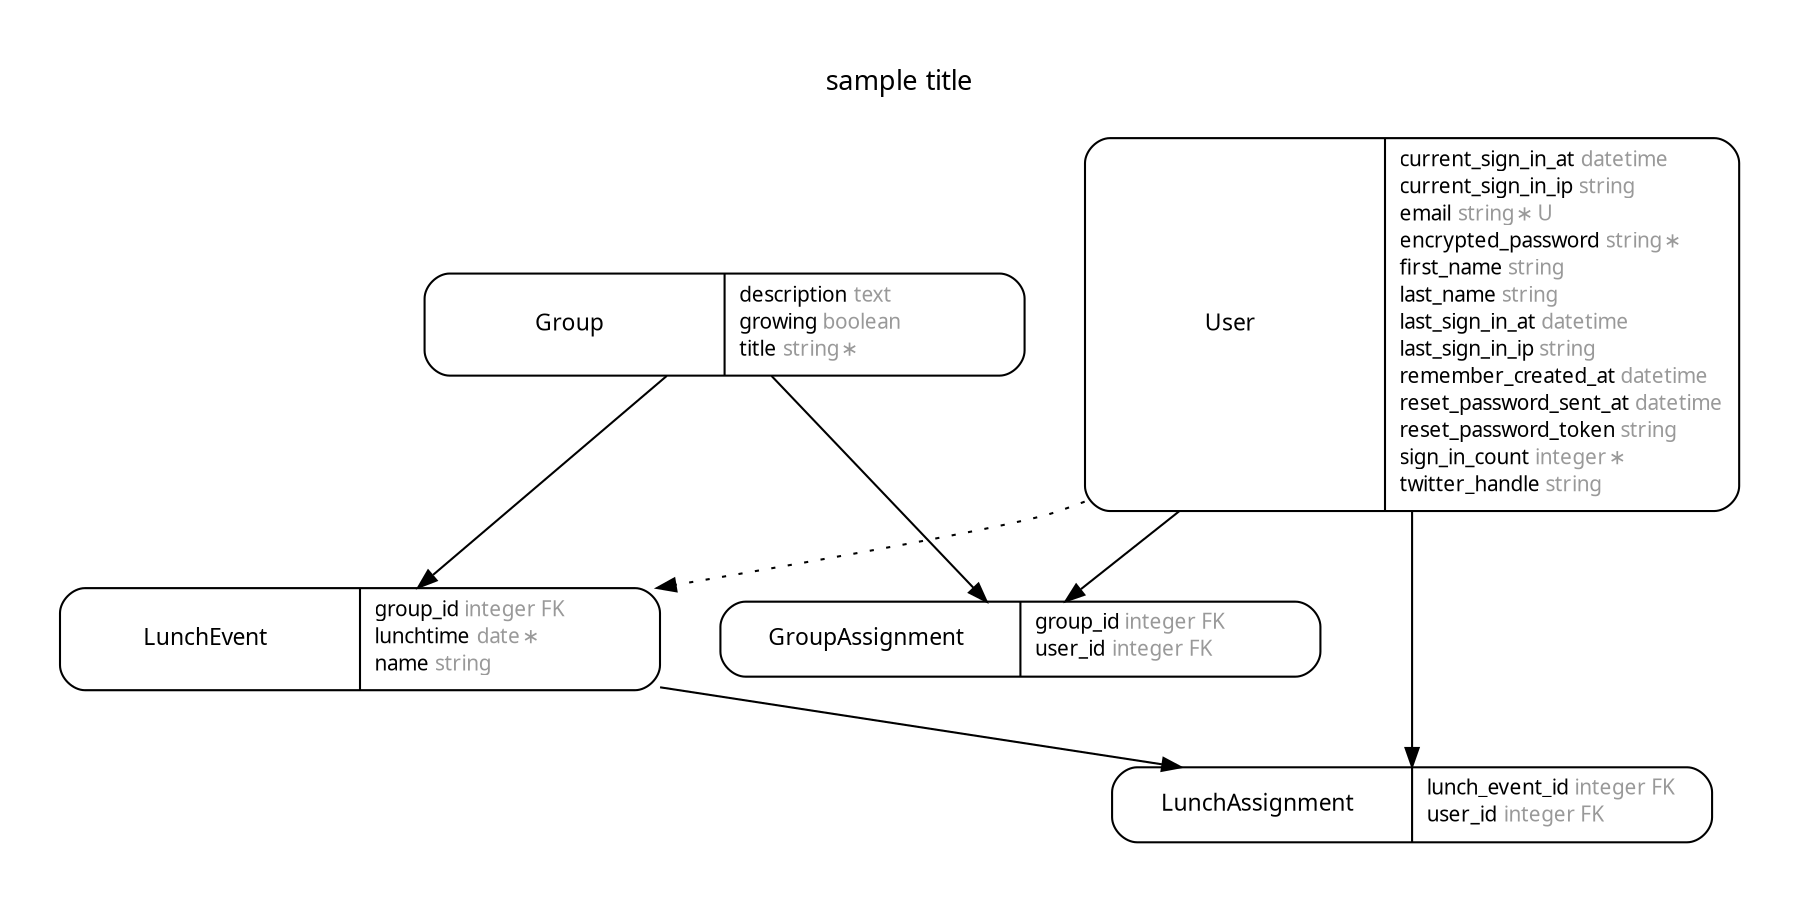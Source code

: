 digraph LunchTDD2 {
rankdir = "LR";
ranksep = "0.5";
nodesep = "0.4";
pad = "0.4,0.4";
margin = "0,0";
concentrate = "true";
labelloc = "t";
fontsize = "13";
fontname = "Arial BoldMT";
node[ shape  =  "Mrecord" , fontsize  =  "10" , fontname  =  "ArialMT" , margin  =  "0.07,0.05" , penwidth  =  "1.0"];
edge[ fontname  =  "ArialMT" , fontsize  =  "7" , dir  =  "both" , arrowsize  =  "0.9" , penwidth  =  "1.0" , labelangle  =  "32" , labeldistance  =  "1.8"];
rankdir = "TB";
label = "sample title\n\n";
m_Group [label = <<table border="0" align="center" cellspacing="0.5" cellpadding="0" width="134">
  <tr><td align="center" valign="bottom" width="130"><font face="Arial BoldMT" point-size="11">Group</font></td></tr>
</table>
|
<table border="0" align="left" cellspacing="2" cellpadding="0" width="134">
  <tr><td align="left" width="130" port="description">description <font face="Arial ItalicMT" color="grey60">text</font></td></tr>
  <tr><td align="left" width="130" port="growing">growing <font face="Arial ItalicMT" color="grey60">boolean</font></td></tr>
  <tr><td align="left" width="130" port="title">title <font face="Arial ItalicMT" color="grey60">string ∗</font></td></tr>
</table>
>];
m_GroupAssignment [label = <<table border="0" align="center" cellspacing="0.5" cellpadding="0" width="134">
  <tr><td align="center" valign="bottom" width="130"><font face="Arial BoldMT" point-size="11">GroupAssignment</font></td></tr>
</table>
|
<table border="0" align="left" cellspacing="2" cellpadding="0" width="134">
  <tr><td align="left" width="130" port="group_id">group_id <font face="Arial ItalicMT" color="grey60">integer FK</font></td></tr>
  <tr><td align="left" width="130" port="user_id">user_id <font face="Arial ItalicMT" color="grey60">integer FK</font></td></tr>
</table>
>];
m_LunchAssignment [label = <<table border="0" align="center" cellspacing="0.5" cellpadding="0" width="134">
  <tr><td align="center" valign="bottom" width="130"><font face="Arial BoldMT" point-size="11">LunchAssignment</font></td></tr>
</table>
|
<table border="0" align="left" cellspacing="2" cellpadding="0" width="134">
  <tr><td align="left" width="130" port="lunch_event_id">lunch_event_id <font face="Arial ItalicMT" color="grey60">integer FK</font></td></tr>
  <tr><td align="left" width="130" port="user_id">user_id <font face="Arial ItalicMT" color="grey60">integer FK</font></td></tr>
</table>
>];
m_LunchEvent [label = <<table border="0" align="center" cellspacing="0.5" cellpadding="0" width="134">
  <tr><td align="center" valign="bottom" width="130"><font face="Arial BoldMT" point-size="11">LunchEvent</font></td></tr>
</table>
|
<table border="0" align="left" cellspacing="2" cellpadding="0" width="134">
  <tr><td align="left" width="130" port="group_id">group_id <font face="Arial ItalicMT" color="grey60">integer FK</font></td></tr>
  <tr><td align="left" width="130" port="lunchtime">lunchtime <font face="Arial ItalicMT" color="grey60">date ∗</font></td></tr>
  <tr><td align="left" width="130" port="name">name <font face="Arial ItalicMT" color="grey60">string</font></td></tr>
</table>
>];
m_User [label = <<table border="0" align="center" cellspacing="0.5" cellpadding="0" width="134">
  <tr><td align="center" valign="bottom" width="130"><font face="Arial BoldMT" point-size="11">User</font></td></tr>
</table>
|
<table border="0" align="left" cellspacing="2" cellpadding="0" width="134">
  <tr><td align="left" width="130" port="current_sign_in_at">current_sign_in_at <font face="Arial ItalicMT" color="grey60">datetime</font></td></tr>
  <tr><td align="left" width="130" port="current_sign_in_ip">current_sign_in_ip <font face="Arial ItalicMT" color="grey60">string</font></td></tr>
  <tr><td align="left" width="130" port="email">email <font face="Arial ItalicMT" color="grey60">string ∗ U</font></td></tr>
  <tr><td align="left" width="130" port="encrypted_password">encrypted_password <font face="Arial ItalicMT" color="grey60">string ∗</font></td></tr>
  <tr><td align="left" width="130" port="first_name">first_name <font face="Arial ItalicMT" color="grey60">string</font></td></tr>
  <tr><td align="left" width="130" port="last_name">last_name <font face="Arial ItalicMT" color="grey60">string</font></td></tr>
  <tr><td align="left" width="130" port="last_sign_in_at">last_sign_in_at <font face="Arial ItalicMT" color="grey60">datetime</font></td></tr>
  <tr><td align="left" width="130" port="last_sign_in_ip">last_sign_in_ip <font face="Arial ItalicMT" color="grey60">string</font></td></tr>
  <tr><td align="left" width="130" port="remember_created_at">remember_created_at <font face="Arial ItalicMT" color="grey60">datetime</font></td></tr>
  <tr><td align="left" width="130" port="reset_password_sent_at">reset_password_sent_at <font face="Arial ItalicMT" color="grey60">datetime</font></td></tr>
  <tr><td align="left" width="130" port="reset_password_token">reset_password_token <font face="Arial ItalicMT" color="grey60">string</font></td></tr>
  <tr><td align="left" width="130" port="sign_in_count">sign_in_count <font face="Arial ItalicMT" color="grey60">integer ∗</font></td></tr>
  <tr><td align="left" width="130" port="twitter_handle">twitter_handle <font face="Arial ItalicMT" color="grey60">string</font></td></tr>
</table>
>];
  m_User -> m_LunchAssignment [arrowhead = "normal", arrowtail = "none", weight = "2"];
  m_User -> m_LunchEvent [style = "dotted", arrowhead = "normal", arrowtail = "none", weight = "1", constraint = "false"];
  m_User -> m_GroupAssignment [arrowhead = "normal", arrowtail = "none", weight = "2"];
  m_User -> m_Group [style = "dotted", arrowhead = "normal", arrowtail = "none", weight = "2", constraint = "false"];
  m_Group -> m_GroupAssignment [arrowhead = "normal", arrowtail = "none", weight = "2"];
  m_LunchEvent -> m_LunchAssignment [arrowhead = "normal", arrowtail = "none", weight = "1"];
  m_Group -> m_LunchEvent [arrowhead = "normal", arrowtail = "none", weight = "1"];
}
